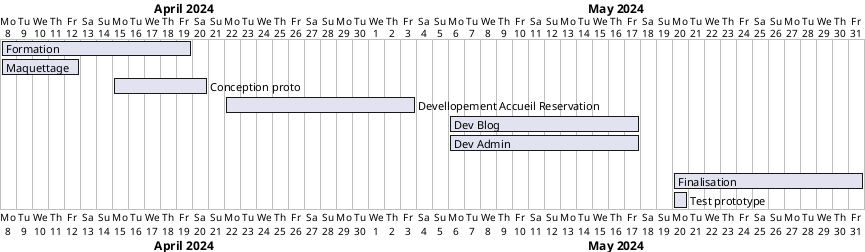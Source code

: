 @startgantt 
[Formation] requires 12 days
[Maquettage] requires 5 days
[Conception proto] requires 6 days
[Devellopement Accueil Reservation] requires 12 days
[Dev Blog] requires 12 days
[Dev Admin] requires 12 days
[Test] requires 5 days
[Finalisation] requires 12 days


Project starts 2024-04-08
[Formation] starts 2024-04-08
[Conception proto] starts 2024-04-15
[Maquettage] starts 2024-04-08
[Devellopement Accueil Reservation] starts 2024-04-22
[Dev Blog] starts 2024-05-06
[Dev Admin] starts 2024-05-06
[Test prototype] starts 2024-05-20
[Finalisation] starts 2024-05-20
@endgantt